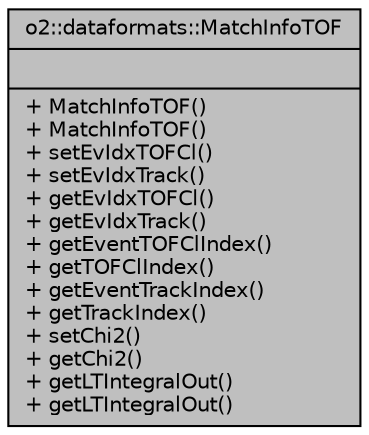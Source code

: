 digraph "o2::dataformats::MatchInfoTOF"
{
 // INTERACTIVE_SVG=YES
  bgcolor="transparent";
  edge [fontname="Helvetica",fontsize="10",labelfontname="Helvetica",labelfontsize="10"];
  node [fontname="Helvetica",fontsize="10",shape=record];
  Node1 [label="{o2::dataformats::MatchInfoTOF\n||+ MatchInfoTOF()\l+ MatchInfoTOF()\l+ setEvIdxTOFCl()\l+ setEvIdxTrack()\l+ getEvIdxTOFCl()\l+ getEvIdxTrack()\l+ getEventTOFClIndex()\l+ getTOFClIndex()\l+ getEventTrackIndex()\l+ getTrackIndex()\l+ setChi2()\l+ getChi2()\l+ getLTIntegralOut()\l+ getLTIntegralOut()\l}",height=0.2,width=0.4,color="black", fillcolor="grey75", style="filled", fontcolor="black"];
}
